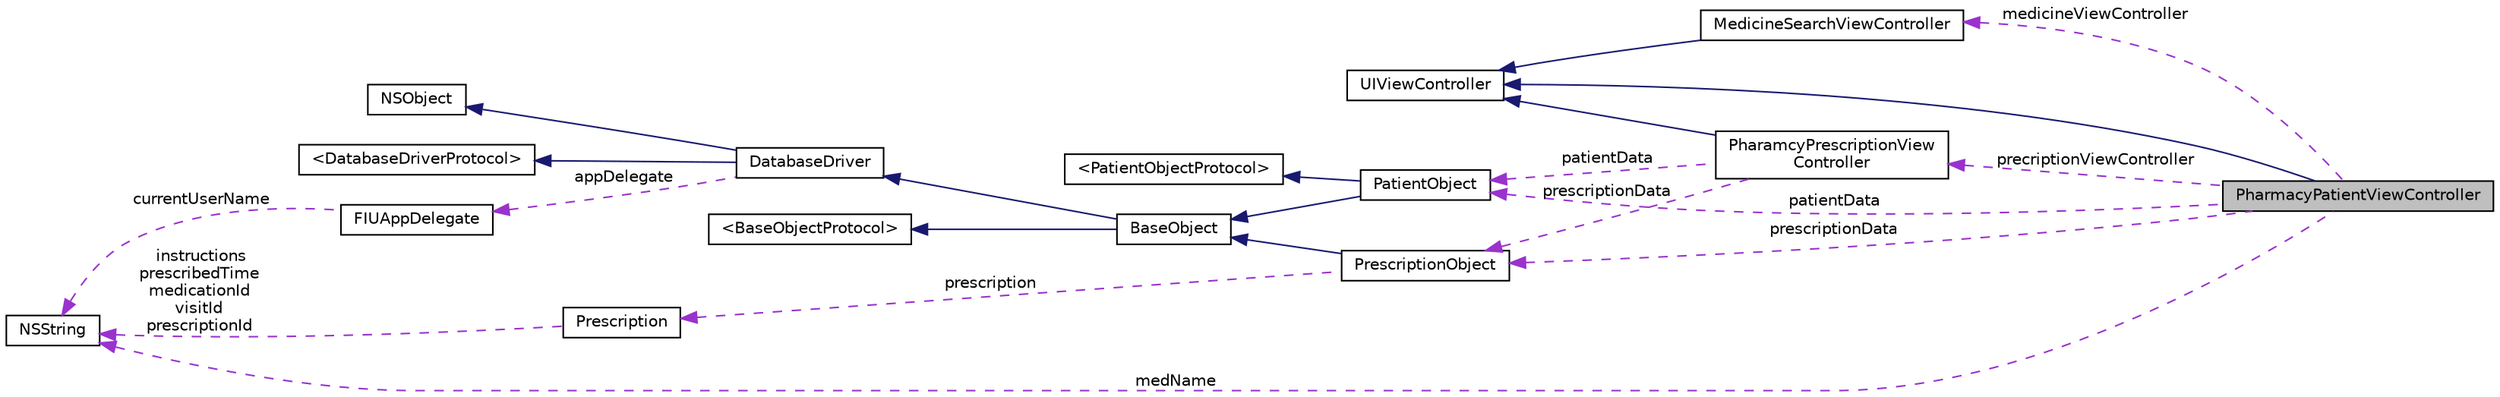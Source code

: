 digraph G
{
  edge [fontname="Helvetica",fontsize="10",labelfontname="Helvetica",labelfontsize="10"];
  node [fontname="Helvetica",fontsize="10",shape=record];
  rankdir="LR";
  Node1 [label="PharmacyPatientViewController",height=0.2,width=0.4,color="black", fillcolor="grey75", style="filled" fontcolor="black"];
  Node2 -> Node1 [dir="back",color="midnightblue",fontsize="10",style="solid",fontname="Helvetica"];
  Node2 [label="UIViewController",height=0.2,width=0.4,color="black", fillcolor="white", style="filled",URL="$class_u_i_view_controller.html"];
  Node3 -> Node1 [dir="back",color="darkorchid3",fontsize="10",style="dashed",label=" medicineViewController" ,fontname="Helvetica"];
  Node3 [label="MedicineSearchViewController",height=0.2,width=0.4,color="black", fillcolor="white", style="filled",URL="$interface_medicine_search_view_controller.html"];
  Node2 -> Node3 [dir="back",color="midnightblue",fontsize="10",style="solid",fontname="Helvetica"];
  Node4 -> Node1 [dir="back",color="darkorchid3",fontsize="10",style="dashed",label=" precriptionViewController" ,fontname="Helvetica"];
  Node4 [label="PharamcyPrescriptionView\lController",height=0.2,width=0.4,color="black", fillcolor="white", style="filled",URL="$interface_pharamcy_prescription_view_controller.html"];
  Node2 -> Node4 [dir="back",color="midnightblue",fontsize="10",style="solid",fontname="Helvetica"];
  Node5 -> Node4 [dir="back",color="darkorchid3",fontsize="10",style="dashed",label=" patientData" ,fontname="Helvetica"];
  Node5 [label="PatientObject",height=0.2,width=0.4,color="black", fillcolor="white", style="filled",URL="$interface_patient_object.html"];
  Node6 -> Node5 [dir="back",color="midnightblue",fontsize="10",style="solid",fontname="Helvetica"];
  Node6 [label="BaseObject",height=0.2,width=0.4,color="black", fillcolor="white", style="filled",URL="$interface_base_object.html"];
  Node7 -> Node6 [dir="back",color="midnightblue",fontsize="10",style="solid",fontname="Helvetica"];
  Node7 [label="DatabaseDriver",height=0.2,width=0.4,color="black", fillcolor="white", style="filled",URL="$interface_database_driver.html"];
  Node8 -> Node7 [dir="back",color="midnightblue",fontsize="10",style="solid",fontname="Helvetica"];
  Node8 [label="NSObject",height=0.2,width=0.4,color="black", fillcolor="white", style="filled",URL="$class_n_s_object.html"];
  Node9 -> Node7 [dir="back",color="midnightblue",fontsize="10",style="solid",fontname="Helvetica"];
  Node9 [label="\<DatabaseDriverProtocol\>",height=0.2,width=0.4,color="black", fillcolor="white", style="filled",URL="$protocol_database_driver_protocol-p.html"];
  Node10 -> Node7 [dir="back",color="darkorchid3",fontsize="10",style="dashed",label=" appDelegate" ,fontname="Helvetica"];
  Node10 [label="FIUAppDelegate",height=0.2,width=0.4,color="black", fillcolor="white", style="filled",URL="$interface_f_i_u_app_delegate.html"];
  Node11 -> Node10 [dir="back",color="darkorchid3",fontsize="10",style="dashed",label=" currentUserName" ,fontname="Helvetica"];
  Node11 [label="NSString",height=0.2,width=0.4,color="black", fillcolor="white", style="filled",URL="$class_n_s_string.html"];
  Node12 -> Node6 [dir="back",color="midnightblue",fontsize="10",style="solid",fontname="Helvetica"];
  Node12 [label="\<BaseObjectProtocol\>",height=0.2,width=0.4,color="black", fillcolor="white", style="filled",URL="$protocol_base_object_protocol-p.html"];
  Node13 -> Node5 [dir="back",color="midnightblue",fontsize="10",style="solid",fontname="Helvetica"];
  Node13 [label="\<PatientObjectProtocol\>",height=0.2,width=0.4,color="black", fillcolor="white", style="filled",URL="$protocol_patient_object_protocol-p.html"];
  Node14 -> Node4 [dir="back",color="darkorchid3",fontsize="10",style="dashed",label=" prescriptionData" ,fontname="Helvetica"];
  Node14 [label="PrescriptionObject",height=0.2,width=0.4,color="black", fillcolor="white", style="filled",URL="$interface_prescription_object.html"];
  Node6 -> Node14 [dir="back",color="midnightblue",fontsize="10",style="solid",fontname="Helvetica"];
  Node15 -> Node14 [dir="back",color="darkorchid3",fontsize="10",style="dashed",label=" prescription" ,fontname="Helvetica"];
  Node15 [label="Prescription",height=0.2,width=0.4,color="black", fillcolor="white", style="filled",URL="$interface_prescription.html"];
  Node11 -> Node15 [dir="back",color="darkorchid3",fontsize="10",style="dashed",label=" instructions\nprescribedTime\nmedicationId\nvisitId\nprescriptionId" ,fontname="Helvetica"];
  Node5 -> Node1 [dir="back",color="darkorchid3",fontsize="10",style="dashed",label=" patientData" ,fontname="Helvetica"];
  Node14 -> Node1 [dir="back",color="darkorchid3",fontsize="10",style="dashed",label=" prescriptionData" ,fontname="Helvetica"];
  Node11 -> Node1 [dir="back",color="darkorchid3",fontsize="10",style="dashed",label=" medName" ,fontname="Helvetica"];
}
